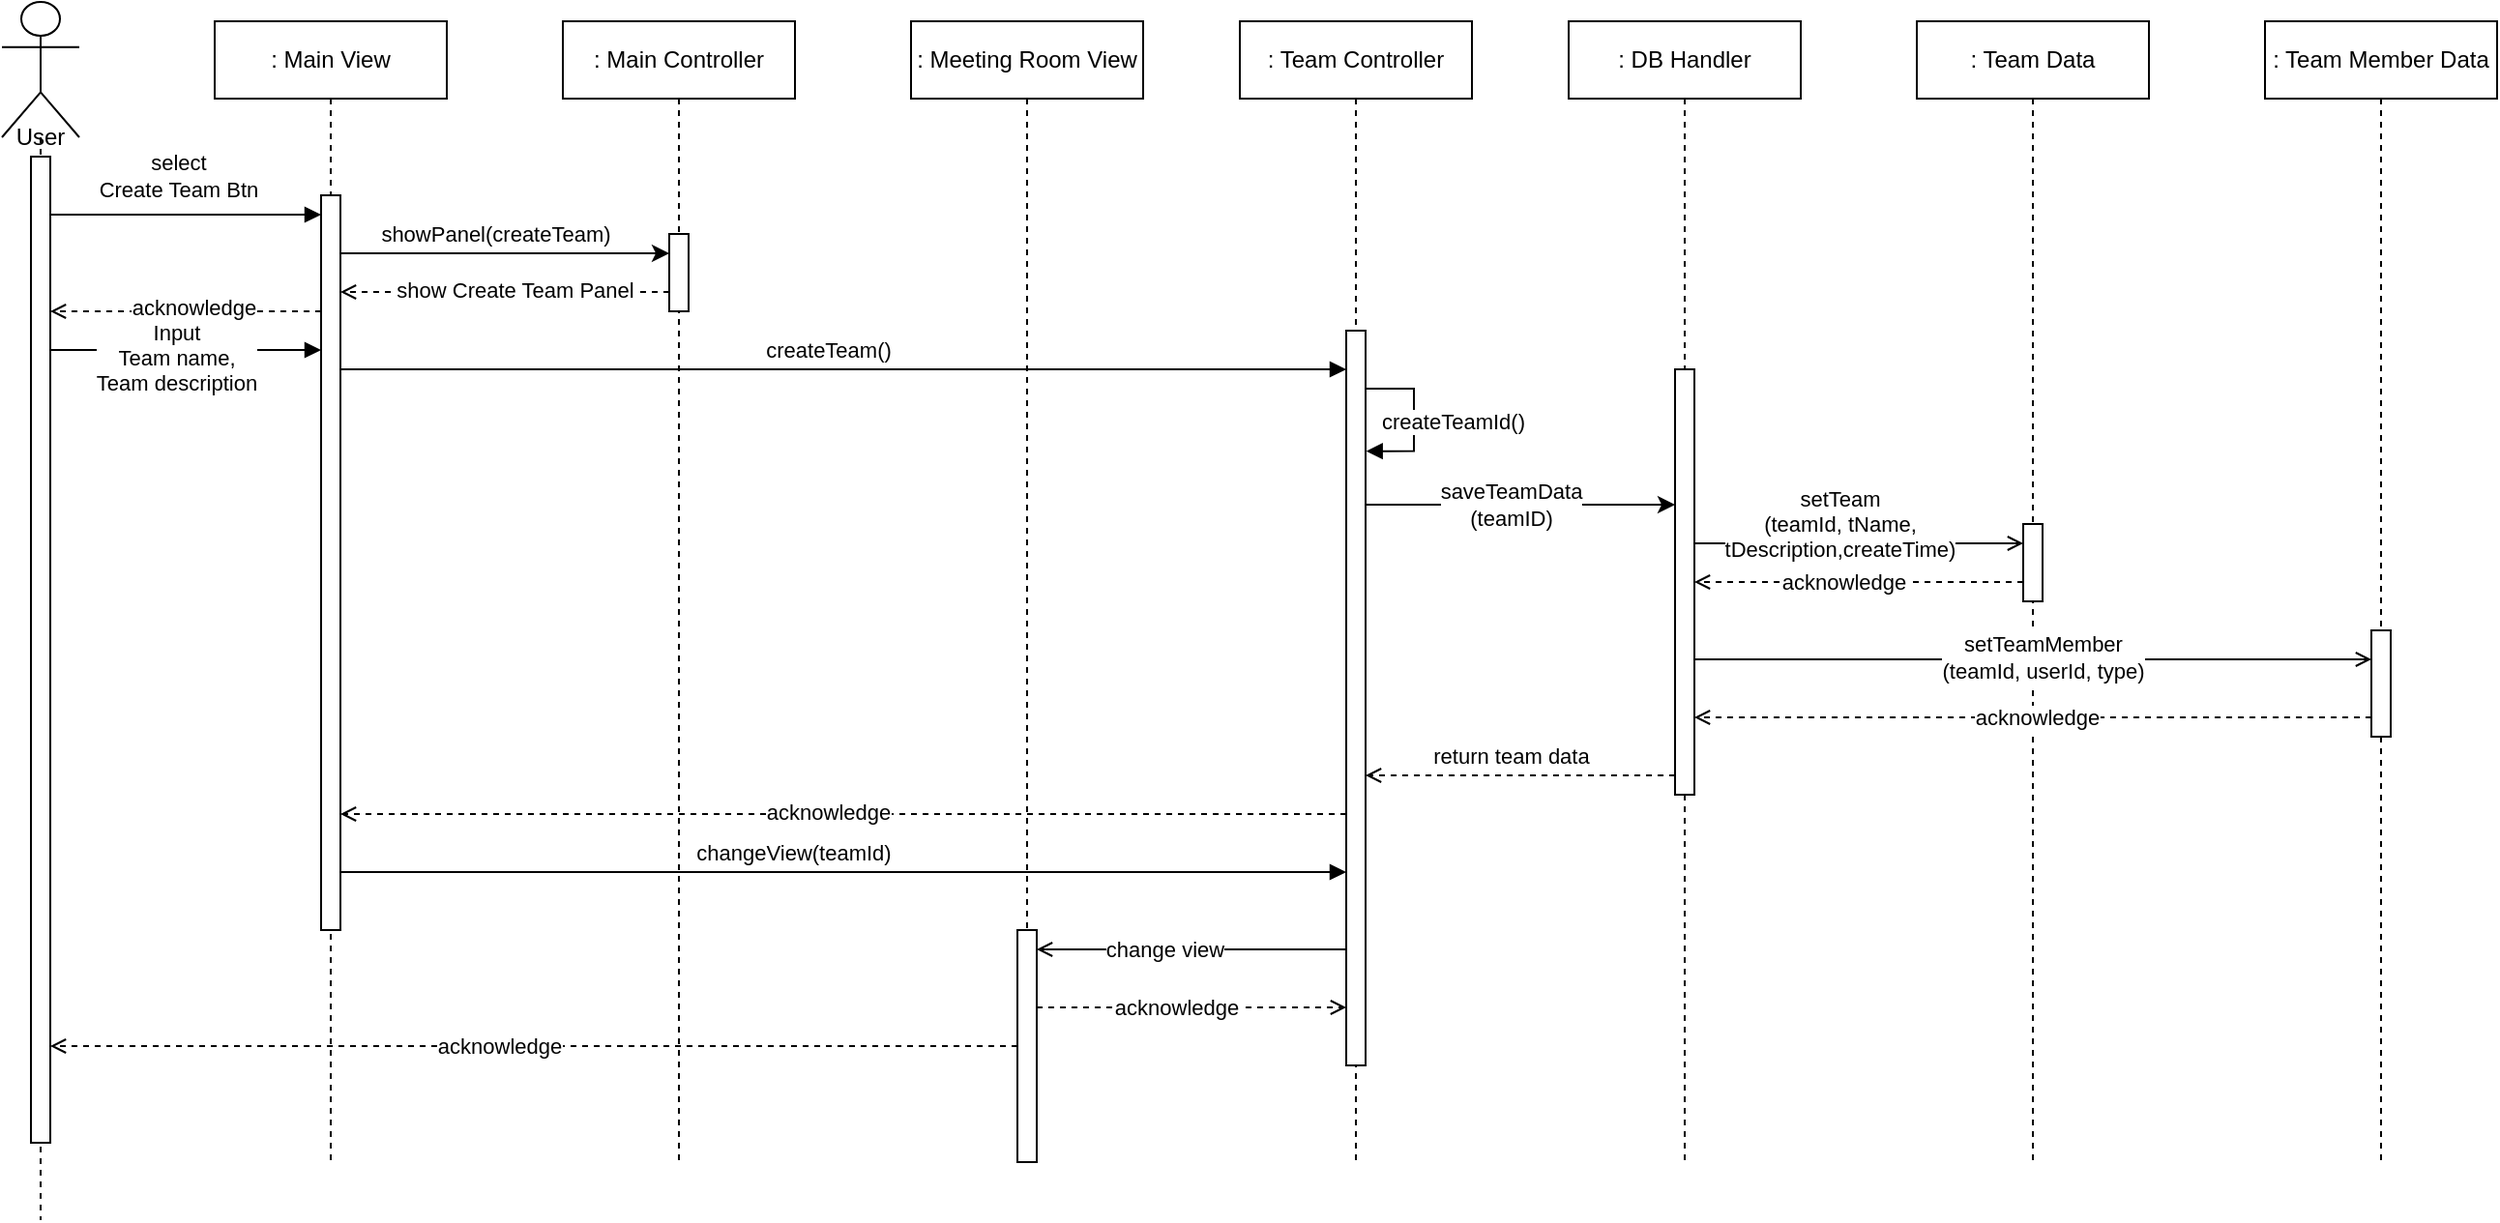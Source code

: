 <mxfile version="14.7.6" type="github">
  <diagram id="KoOCsL7IerZmDVaIZsQJ" name="Page-1">
    <mxGraphModel dx="527" dy="914" grid="1" gridSize="10" guides="1" tooltips="1" connect="1" arrows="1" fold="1" page="1" pageScale="1" pageWidth="827" pageHeight="1169" math="0" shadow="0">
      <root>
        <mxCell id="0" />
        <mxCell id="1" parent="0" />
        <mxCell id="SIA6TbX_IePgMJy5oAV3-4" value=": Meeting Room View" style="shape=umlLifeline;perimeter=lifelinePerimeter;whiteSpace=wrap;html=1;container=1;collapsible=0;recursiveResize=0;outlineConnect=0;" parent="1" vertex="1">
          <mxGeometry x="560" y="40" width="120" height="590" as="geometry" />
        </mxCell>
        <mxCell id="SIA6TbX_IePgMJy5oAV3-6" value=": Team Controller" style="shape=umlLifeline;perimeter=lifelinePerimeter;whiteSpace=wrap;html=1;container=1;collapsible=0;recursiveResize=0;outlineConnect=0;" parent="1" vertex="1">
          <mxGeometry x="730" y="40" width="120" height="590" as="geometry" />
        </mxCell>
        <mxCell id="SIA6TbX_IePgMJy5oAV3-10" value=": Team Data" style="shape=umlLifeline;perimeter=lifelinePerimeter;whiteSpace=wrap;html=1;container=1;collapsible=0;recursiveResize=0;outlineConnect=0;" parent="1" vertex="1">
          <mxGeometry x="1080" y="40" width="120" height="590" as="geometry" />
        </mxCell>
        <mxCell id="SIA6TbX_IePgMJy5oAV3-12" value=": DB Handler" style="shape=umlLifeline;perimeter=lifelinePerimeter;whiteSpace=wrap;html=1;container=1;collapsible=0;recursiveResize=0;outlineConnect=0;" parent="1" vertex="1">
          <mxGeometry x="900" y="40" width="120" height="590" as="geometry" />
        </mxCell>
        <mxCell id="SIA6TbX_IePgMJy5oAV3-13" value="" style="shape=umlLifeline;participant=umlActor;perimeter=lifelinePerimeter;whiteSpace=wrap;html=1;container=1;collapsible=0;recursiveResize=0;verticalAlign=top;spacingTop=36;outlineConnect=0;size=70;" parent="1" vertex="1">
          <mxGeometry x="90" y="30" width="40" height="630" as="geometry" />
        </mxCell>
        <mxCell id="SIA6TbX_IePgMJy5oAV3-14" value="" style="html=1;points=[];perimeter=orthogonalPerimeter;" parent="SIA6TbX_IePgMJy5oAV3-13" vertex="1">
          <mxGeometry x="15" y="80" width="10" height="510" as="geometry" />
        </mxCell>
        <mxCell id="SIA6TbX_IePgMJy5oAV3-15" value="User" style="text;html=1;strokeColor=none;fillColor=none;align=center;verticalAlign=middle;whiteSpace=wrap;rounded=0;" parent="SIA6TbX_IePgMJy5oAV3-13" vertex="1">
          <mxGeometry y="60" width="40" height="20" as="geometry" />
        </mxCell>
        <mxCell id="e2vInGb-3fhjZgSA6Eiw-13" style="edgeStyle=orthogonalEdgeStyle;rounded=0;orthogonalLoop=1;jettySize=auto;html=1;" edge="1" parent="1" source="SIA6TbX_IePgMJy5oAV3-28" target="uCHtYthcjUW0IdeamV3n-1">
          <mxGeometry relative="1" as="geometry">
            <Array as="points">
              <mxPoint x="910" y="290" />
              <mxPoint x="910" y="290" />
            </Array>
          </mxGeometry>
        </mxCell>
        <mxCell id="e2vInGb-3fhjZgSA6Eiw-14" value="saveTeamData&lt;br&gt;(teamID)" style="edgeLabel;html=1;align=center;verticalAlign=middle;resizable=0;points=[];" vertex="1" connectable="0" parent="e2vInGb-3fhjZgSA6Eiw-13">
          <mxGeometry x="-0.2" y="1" relative="1" as="geometry">
            <mxPoint x="11" y="1" as="offset" />
          </mxGeometry>
        </mxCell>
        <mxCell id="e2vInGb-3fhjZgSA6Eiw-27" style="edgeStyle=orthogonalEdgeStyle;rounded=0;orthogonalLoop=1;jettySize=auto;html=1;endArrow=open;endFill=0;dashed=1;" edge="1" parent="1" source="SIA6TbX_IePgMJy5oAV3-28" target="e2vInGb-3fhjZgSA6Eiw-2">
          <mxGeometry relative="1" as="geometry">
            <Array as="points">
              <mxPoint x="580" y="450" />
              <mxPoint x="580" y="450" />
            </Array>
          </mxGeometry>
        </mxCell>
        <mxCell id="e2vInGb-3fhjZgSA6Eiw-28" value="acknowledge" style="edgeLabel;html=1;align=center;verticalAlign=middle;resizable=0;points=[];" vertex="1" connectable="0" parent="e2vInGb-3fhjZgSA6Eiw-27">
          <mxGeometry x="0.097" y="-1" relative="1" as="geometry">
            <mxPoint x="17" as="offset" />
          </mxGeometry>
        </mxCell>
        <mxCell id="e2vInGb-3fhjZgSA6Eiw-40" style="edgeStyle=orthogonalEdgeStyle;rounded=0;orthogonalLoop=1;jettySize=auto;html=1;endArrow=open;endFill=0;" edge="1" parent="1" source="SIA6TbX_IePgMJy5oAV3-28" target="e2vInGb-3fhjZgSA6Eiw-39">
          <mxGeometry relative="1" as="geometry">
            <Array as="points">
              <mxPoint x="760" y="520" />
              <mxPoint x="760" y="520" />
            </Array>
          </mxGeometry>
        </mxCell>
        <mxCell id="e2vInGb-3fhjZgSA6Eiw-41" value="change view" style="edgeLabel;html=1;align=center;verticalAlign=middle;resizable=0;points=[];" vertex="1" connectable="0" parent="e2vInGb-3fhjZgSA6Eiw-40">
          <mxGeometry x="0.175" y="4" relative="1" as="geometry">
            <mxPoint y="-4" as="offset" />
          </mxGeometry>
        </mxCell>
        <mxCell id="SIA6TbX_IePgMJy5oAV3-28" value="" style="html=1;points=[];perimeter=orthogonalPerimeter;" parent="1" vertex="1">
          <mxGeometry x="785" y="200" width="10" height="380" as="geometry" />
        </mxCell>
        <mxCell id="uCHtYthcjUW0IdeamV3n-10" style="edgeStyle=orthogonalEdgeStyle;rounded=0;orthogonalLoop=1;jettySize=auto;html=1;dashed=1;endArrow=open;endFill=0;" parent="1" edge="1">
          <mxGeometry relative="1" as="geometry">
            <Array as="points">
              <mxPoint x="860" y="430" />
              <mxPoint x="860" y="430" />
            </Array>
            <mxPoint x="955" y="430" as="sourcePoint" />
            <mxPoint x="795" y="430" as="targetPoint" />
          </mxGeometry>
        </mxCell>
        <mxCell id="uCHtYthcjUW0IdeamV3n-29" value="return team data" style="edgeLabel;html=1;align=center;verticalAlign=middle;resizable=0;points=[];" parent="uCHtYthcjUW0IdeamV3n-10" vertex="1" connectable="0">
          <mxGeometry x="0.062" y="3" relative="1" as="geometry">
            <mxPoint y="-13" as="offset" />
          </mxGeometry>
        </mxCell>
        <mxCell id="e2vInGb-3fhjZgSA6Eiw-23" style="edgeStyle=orthogonalEdgeStyle;rounded=0;orthogonalLoop=1;jettySize=auto;html=1;endArrow=open;endFill=0;" edge="1" parent="1" source="uCHtYthcjUW0IdeamV3n-1" target="e2vInGb-3fhjZgSA6Eiw-18">
          <mxGeometry relative="1" as="geometry">
            <Array as="points">
              <mxPoint x="1230" y="370" />
              <mxPoint x="1230" y="370" />
            </Array>
          </mxGeometry>
        </mxCell>
        <mxCell id="e2vInGb-3fhjZgSA6Eiw-24" value="setTeamMember&lt;br&gt;(teamId, userId, type)" style="edgeLabel;html=1;align=center;verticalAlign=middle;resizable=0;points=[];" vertex="1" connectable="0" parent="e2vInGb-3fhjZgSA6Eiw-23">
          <mxGeometry x="0.034" y="-3" relative="1" as="geometry">
            <mxPoint x="-1" y="-4" as="offset" />
          </mxGeometry>
        </mxCell>
        <mxCell id="uCHtYthcjUW0IdeamV3n-1" value="" style="html=1;points=[];perimeter=orthogonalPerimeter;" parent="1" vertex="1">
          <mxGeometry x="955" y="220" width="10" height="220" as="geometry" />
        </mxCell>
        <mxCell id="uCHtYthcjUW0IdeamV3n-8" style="edgeStyle=orthogonalEdgeStyle;rounded=0;orthogonalLoop=1;jettySize=auto;html=1;endArrow=open;endFill=0;" parent="1" source="uCHtYthcjUW0IdeamV3n-1" target="uCHtYthcjUW0IdeamV3n-5" edge="1">
          <mxGeometry relative="1" as="geometry">
            <mxPoint x="1125" y="280" as="sourcePoint" />
            <Array as="points">
              <mxPoint x="1010" y="310" />
              <mxPoint x="1010" y="310" />
            </Array>
          </mxGeometry>
        </mxCell>
        <mxCell id="uCHtYthcjUW0IdeamV3n-26" value="setTeam&lt;br&gt;(teamId, tName, &lt;br&gt;tDescription,createTime)" style="edgeLabel;html=1;align=center;verticalAlign=middle;resizable=0;points=[];" parent="uCHtYthcjUW0IdeamV3n-8" vertex="1" connectable="0">
          <mxGeometry x="-0.167" y="4" relative="1" as="geometry">
            <mxPoint x="4" y="-6" as="offset" />
          </mxGeometry>
        </mxCell>
        <mxCell id="e2vInGb-3fhjZgSA6Eiw-15" style="edgeStyle=orthogonalEdgeStyle;rounded=0;orthogonalLoop=1;jettySize=auto;html=1;dashed=1;endArrow=open;endFill=0;" edge="1" parent="1" source="uCHtYthcjUW0IdeamV3n-5" target="uCHtYthcjUW0IdeamV3n-1">
          <mxGeometry relative="1" as="geometry">
            <Array as="points">
              <mxPoint x="1090" y="330" />
              <mxPoint x="1090" y="330" />
            </Array>
          </mxGeometry>
        </mxCell>
        <mxCell id="e2vInGb-3fhjZgSA6Eiw-16" value="acknowledge" style="edgeLabel;html=1;align=center;verticalAlign=middle;resizable=0;points=[];" vertex="1" connectable="0" parent="e2vInGb-3fhjZgSA6Eiw-15">
          <mxGeometry x="0.094" y="-3" relative="1" as="geometry">
            <mxPoint y="3" as="offset" />
          </mxGeometry>
        </mxCell>
        <mxCell id="uCHtYthcjUW0IdeamV3n-5" value="" style="html=1;points=[];perimeter=orthogonalPerimeter;" parent="1" vertex="1">
          <mxGeometry x="1135" y="300" width="10" height="40" as="geometry" />
        </mxCell>
        <mxCell id="e2vInGb-3fhjZgSA6Eiw-1" value=": Main View" style="shape=umlLifeline;perimeter=lifelinePerimeter;whiteSpace=wrap;html=1;container=1;collapsible=0;recursiveResize=0;outlineConnect=0;" vertex="1" parent="1">
          <mxGeometry x="200" y="40" width="120" height="590" as="geometry" />
        </mxCell>
        <mxCell id="e2vInGb-3fhjZgSA6Eiw-2" value="" style="html=1;points=[];perimeter=orthogonalPerimeter;" vertex="1" parent="e2vInGb-3fhjZgSA6Eiw-1">
          <mxGeometry x="55" y="90" width="10" height="380" as="geometry" />
        </mxCell>
        <mxCell id="e2vInGb-3fhjZgSA6Eiw-3" style="edgeStyle=orthogonalEdgeStyle;rounded=0;orthogonalLoop=1;jettySize=auto;html=1;endArrow=block;endFill=1;" edge="1" parent="1" source="SIA6TbX_IePgMJy5oAV3-14" target="e2vInGb-3fhjZgSA6Eiw-2">
          <mxGeometry relative="1" as="geometry">
            <Array as="points">
              <mxPoint x="180" y="140" />
              <mxPoint x="180" y="140" />
            </Array>
          </mxGeometry>
        </mxCell>
        <mxCell id="e2vInGb-3fhjZgSA6Eiw-4" value="select&lt;br&gt;Create Team Btn" style="edgeLabel;html=1;align=center;verticalAlign=middle;resizable=0;points=[];" vertex="1" connectable="0" parent="e2vInGb-3fhjZgSA6Eiw-3">
          <mxGeometry x="-0.153" y="2" relative="1" as="geometry">
            <mxPoint x="6" y="-18" as="offset" />
          </mxGeometry>
        </mxCell>
        <mxCell id="e2vInGb-3fhjZgSA6Eiw-5" style="edgeStyle=orthogonalEdgeStyle;rounded=0;orthogonalLoop=1;jettySize=auto;html=1;endArrow=block;endFill=1;" edge="1" parent="1" source="e2vInGb-3fhjZgSA6Eiw-2" target="SIA6TbX_IePgMJy5oAV3-28">
          <mxGeometry relative="1" as="geometry">
            <Array as="points">
              <mxPoint x="510" y="480" />
              <mxPoint x="510" y="480" />
            </Array>
          </mxGeometry>
        </mxCell>
        <mxCell id="e2vInGb-3fhjZgSA6Eiw-6" value="changeView(teamId)" style="edgeLabel;html=1;align=center;verticalAlign=middle;resizable=0;points=[];" vertex="1" connectable="0" parent="e2vInGb-3fhjZgSA6Eiw-5">
          <mxGeometry x="-0.312" y="1" relative="1" as="geometry">
            <mxPoint x="55" y="-9" as="offset" />
          </mxGeometry>
        </mxCell>
        <mxCell id="e2vInGb-3fhjZgSA6Eiw-7" style="edgeStyle=orthogonalEdgeStyle;rounded=0;orthogonalLoop=1;jettySize=auto;html=1;endArrow=block;endFill=1;" edge="1" parent="1" source="e2vInGb-3fhjZgSA6Eiw-2" target="SIA6TbX_IePgMJy5oAV3-28">
          <mxGeometry relative="1" as="geometry">
            <Array as="points">
              <mxPoint x="490" y="220" />
              <mxPoint x="490" y="220" />
            </Array>
          </mxGeometry>
        </mxCell>
        <mxCell id="e2vInGb-3fhjZgSA6Eiw-8" value="createTeam()" style="edgeLabel;html=1;align=center;verticalAlign=middle;resizable=0;points=[];" vertex="1" connectable="0" parent="e2vInGb-3fhjZgSA6Eiw-7">
          <mxGeometry x="-0.097" relative="1" as="geometry">
            <mxPoint x="17" y="-10" as="offset" />
          </mxGeometry>
        </mxCell>
        <mxCell id="e2vInGb-3fhjZgSA6Eiw-9" value=": Team Member Data" style="shape=umlLifeline;perimeter=lifelinePerimeter;whiteSpace=wrap;html=1;container=1;collapsible=0;recursiveResize=0;outlineConnect=0;" vertex="1" parent="1">
          <mxGeometry x="1260" y="40" width="120" height="590" as="geometry" />
        </mxCell>
        <mxCell id="e2vInGb-3fhjZgSA6Eiw-25" style="edgeStyle=orthogonalEdgeStyle;rounded=0;orthogonalLoop=1;jettySize=auto;html=1;dashed=1;endArrow=open;endFill=0;" edge="1" parent="1" source="e2vInGb-3fhjZgSA6Eiw-18" target="uCHtYthcjUW0IdeamV3n-1">
          <mxGeometry relative="1" as="geometry">
            <Array as="points">
              <mxPoint x="1050" y="400" />
              <mxPoint x="1050" y="400" />
            </Array>
          </mxGeometry>
        </mxCell>
        <mxCell id="e2vInGb-3fhjZgSA6Eiw-26" value="acknowledge" style="edgeLabel;html=1;align=center;verticalAlign=middle;resizable=0;points=[];" vertex="1" connectable="0" parent="e2vInGb-3fhjZgSA6Eiw-25">
          <mxGeometry x="-0.011" relative="1" as="geometry">
            <mxPoint as="offset" />
          </mxGeometry>
        </mxCell>
        <mxCell id="e2vInGb-3fhjZgSA6Eiw-18" value="" style="html=1;points=[];perimeter=orthogonalPerimeter;" vertex="1" parent="1">
          <mxGeometry x="1315" y="355" width="10" height="55" as="geometry" />
        </mxCell>
        <mxCell id="e2vInGb-3fhjZgSA6Eiw-29" value=": Main Controller" style="shape=umlLifeline;perimeter=lifelinePerimeter;whiteSpace=wrap;html=1;container=1;collapsible=0;recursiveResize=0;outlineConnect=0;" vertex="1" parent="1">
          <mxGeometry x="380" y="40" width="120" height="590" as="geometry" />
        </mxCell>
        <mxCell id="e2vInGb-3fhjZgSA6Eiw-32" style="edgeStyle=orthogonalEdgeStyle;rounded=0;orthogonalLoop=1;jettySize=auto;html=1;dashed=1;endArrow=open;endFill=0;" edge="1" parent="1" source="e2vInGb-3fhjZgSA6Eiw-30" target="e2vInGb-3fhjZgSA6Eiw-2">
          <mxGeometry relative="1" as="geometry">
            <Array as="points">
              <mxPoint x="290" y="180" />
              <mxPoint x="290" y="180" />
            </Array>
          </mxGeometry>
        </mxCell>
        <mxCell id="e2vInGb-3fhjZgSA6Eiw-34" value="show Create Team Panel" style="edgeLabel;html=1;align=center;verticalAlign=middle;resizable=0;points=[];" vertex="1" connectable="0" parent="e2vInGb-3fhjZgSA6Eiw-32">
          <mxGeometry x="-0.059" y="-1" relative="1" as="geometry">
            <mxPoint as="offset" />
          </mxGeometry>
        </mxCell>
        <mxCell id="e2vInGb-3fhjZgSA6Eiw-30" value="" style="html=1;points=[];perimeter=orthogonalPerimeter;" vertex="1" parent="1">
          <mxGeometry x="435" y="150" width="10" height="40" as="geometry" />
        </mxCell>
        <mxCell id="e2vInGb-3fhjZgSA6Eiw-31" style="edgeStyle=orthogonalEdgeStyle;rounded=0;orthogonalLoop=1;jettySize=auto;html=1;" edge="1" parent="1" source="e2vInGb-3fhjZgSA6Eiw-2" target="e2vInGb-3fhjZgSA6Eiw-30">
          <mxGeometry relative="1" as="geometry">
            <Array as="points">
              <mxPoint x="380" y="160" />
              <mxPoint x="380" y="160" />
            </Array>
          </mxGeometry>
        </mxCell>
        <mxCell id="e2vInGb-3fhjZgSA6Eiw-33" value="showPanel(createTeam)" style="edgeLabel;html=1;align=center;verticalAlign=middle;resizable=0;points=[];" vertex="1" connectable="0" parent="e2vInGb-3fhjZgSA6Eiw-31">
          <mxGeometry x="-0.141" y="2" relative="1" as="geometry">
            <mxPoint x="7" y="-8" as="offset" />
          </mxGeometry>
        </mxCell>
        <mxCell id="e2vInGb-3fhjZgSA6Eiw-37" style="edgeStyle=orthogonalEdgeStyle;rounded=0;orthogonalLoop=1;jettySize=auto;html=1;endArrow=block;endFill=1;" edge="1" parent="1" source="SIA6TbX_IePgMJy5oAV3-14" target="e2vInGb-3fhjZgSA6Eiw-2">
          <mxGeometry relative="1" as="geometry">
            <Array as="points">
              <mxPoint x="240" y="210" />
              <mxPoint x="240" y="210" />
            </Array>
          </mxGeometry>
        </mxCell>
        <mxCell id="e2vInGb-3fhjZgSA6Eiw-38" value="Input&lt;br&gt;Team name, &lt;br&gt;Team description" style="edgeLabel;html=1;align=center;verticalAlign=middle;resizable=0;points=[];" vertex="1" connectable="0" parent="e2vInGb-3fhjZgSA6Eiw-37">
          <mxGeometry x="-0.071" y="-4" relative="1" as="geometry">
            <mxPoint as="offset" />
          </mxGeometry>
        </mxCell>
        <mxCell id="e2vInGb-3fhjZgSA6Eiw-42" style="edgeStyle=orthogonalEdgeStyle;rounded=0;orthogonalLoop=1;jettySize=auto;html=1;endArrow=open;endFill=0;dashed=1;" edge="1" parent="1" source="e2vInGb-3fhjZgSA6Eiw-39" target="SIA6TbX_IePgMJy5oAV3-14">
          <mxGeometry relative="1" as="geometry">
            <Array as="points">
              <mxPoint x="240" y="570" />
              <mxPoint x="240" y="570" />
            </Array>
          </mxGeometry>
        </mxCell>
        <mxCell id="e2vInGb-3fhjZgSA6Eiw-43" value="acknowledge" style="edgeLabel;html=1;align=center;verticalAlign=middle;resizable=0;points=[];" vertex="1" connectable="0" parent="e2vInGb-3fhjZgSA6Eiw-42">
          <mxGeometry x="0.114" y="-2" relative="1" as="geometry">
            <mxPoint x="10" y="2" as="offset" />
          </mxGeometry>
        </mxCell>
        <mxCell id="e2vInGb-3fhjZgSA6Eiw-45" style="edgeStyle=orthogonalEdgeStyle;rounded=0;orthogonalLoop=1;jettySize=auto;html=1;dashed=1;endArrow=open;endFill=0;" edge="1" parent="1" source="e2vInGb-3fhjZgSA6Eiw-39" target="SIA6TbX_IePgMJy5oAV3-28">
          <mxGeometry relative="1" as="geometry">
            <Array as="points">
              <mxPoint x="670" y="550" />
              <mxPoint x="670" y="550" />
            </Array>
          </mxGeometry>
        </mxCell>
        <mxCell id="e2vInGb-3fhjZgSA6Eiw-46" value="acknowledge" style="edgeLabel;html=1;align=center;verticalAlign=middle;resizable=0;points=[];" vertex="1" connectable="0" parent="e2vInGb-3fhjZgSA6Eiw-45">
          <mxGeometry x="-0.1" relative="1" as="geometry">
            <mxPoint as="offset" />
          </mxGeometry>
        </mxCell>
        <mxCell id="e2vInGb-3fhjZgSA6Eiw-39" value="" style="html=1;points=[];perimeter=orthogonalPerimeter;" vertex="1" parent="1">
          <mxGeometry x="615" y="510" width="10" height="120" as="geometry" />
        </mxCell>
        <mxCell id="e2vInGb-3fhjZgSA6Eiw-49" style="edgeStyle=orthogonalEdgeStyle;rounded=0;orthogonalLoop=1;jettySize=auto;html=1;dashed=1;endArrow=open;endFill=0;" edge="1" parent="1" source="e2vInGb-3fhjZgSA6Eiw-2" target="SIA6TbX_IePgMJy5oAV3-14">
          <mxGeometry relative="1" as="geometry">
            <Array as="points">
              <mxPoint x="160" y="190" />
              <mxPoint x="160" y="190" />
            </Array>
          </mxGeometry>
        </mxCell>
        <mxCell id="e2vInGb-3fhjZgSA6Eiw-50" value="acknowledge" style="edgeLabel;html=1;align=center;verticalAlign=middle;resizable=0;points=[];" vertex="1" connectable="0" parent="e2vInGb-3fhjZgSA6Eiw-49">
          <mxGeometry x="-0.057" y="-2" relative="1" as="geometry">
            <mxPoint as="offset" />
          </mxGeometry>
        </mxCell>
        <mxCell id="e2vInGb-3fhjZgSA6Eiw-53" style="edgeStyle=orthogonalEdgeStyle;rounded=0;orthogonalLoop=1;jettySize=auto;html=1;endArrow=block;endFill=1;entryX=1.035;entryY=0.164;entryDx=0;entryDy=0;entryPerimeter=0;" edge="1" parent="1" source="SIA6TbX_IePgMJy5oAV3-28" target="SIA6TbX_IePgMJy5oAV3-28">
          <mxGeometry relative="1" as="geometry">
            <Array as="points">
              <mxPoint x="820" y="230" />
            </Array>
          </mxGeometry>
        </mxCell>
        <mxCell id="e2vInGb-3fhjZgSA6Eiw-54" value="createTeamId()" style="edgeLabel;html=1;align=center;verticalAlign=middle;resizable=0;points=[];" vertex="1" connectable="0" parent="e2vInGb-3fhjZgSA6Eiw-53">
          <mxGeometry x="0.029" y="-1" relative="1" as="geometry">
            <mxPoint x="21" as="offset" />
          </mxGeometry>
        </mxCell>
      </root>
    </mxGraphModel>
  </diagram>
</mxfile>
